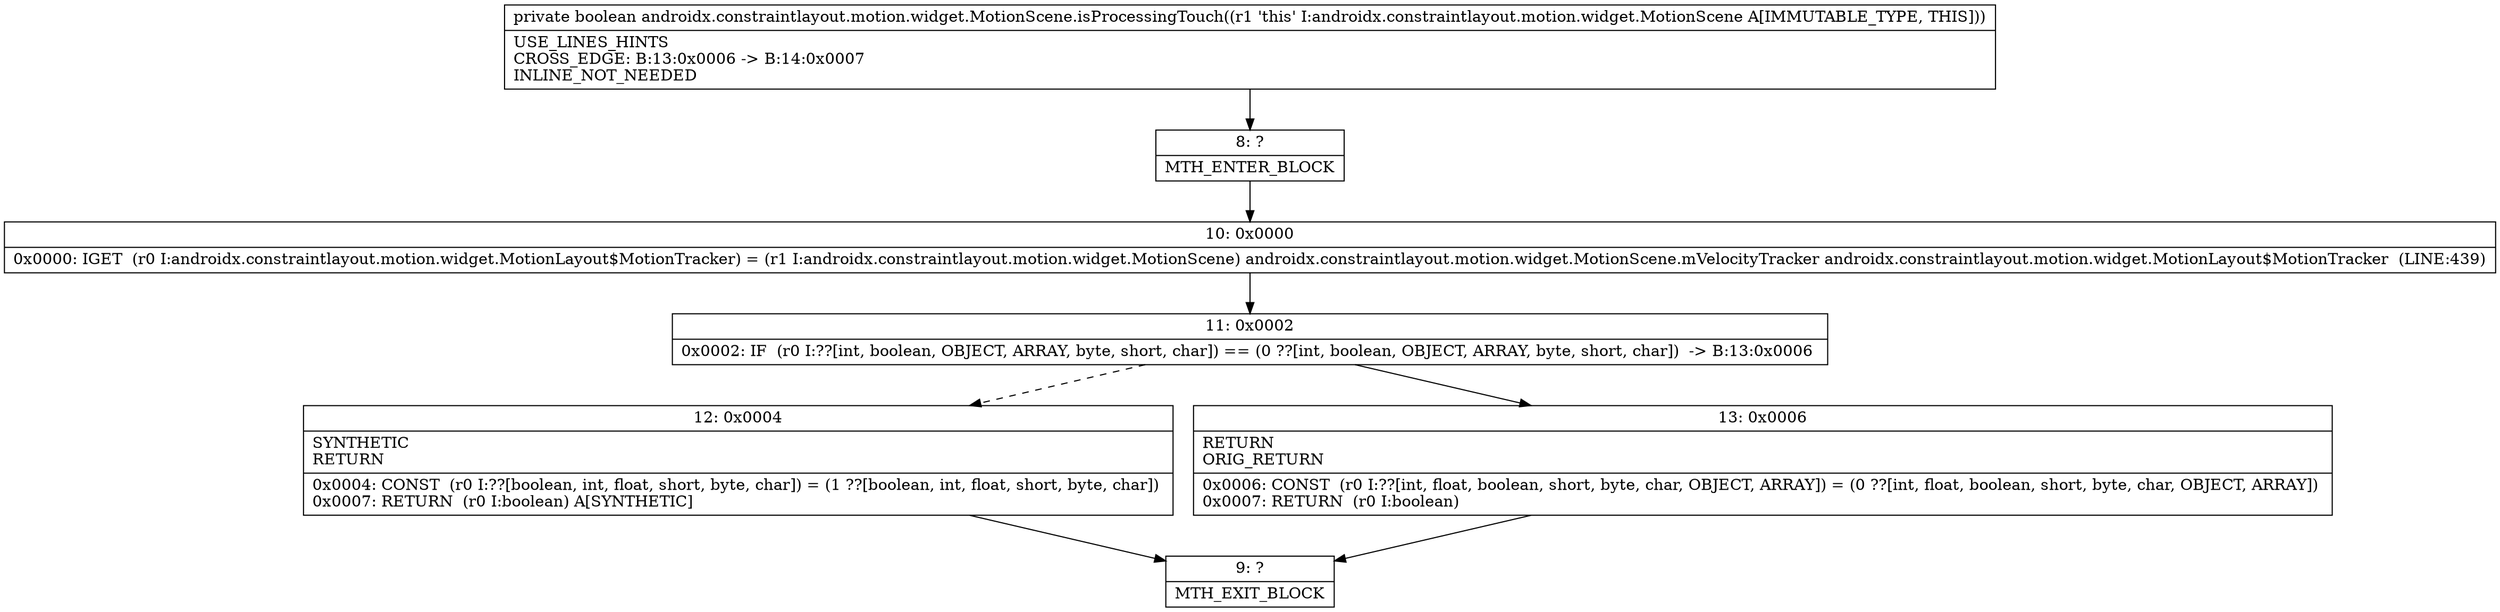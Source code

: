 digraph "CFG forandroidx.constraintlayout.motion.widget.MotionScene.isProcessingTouch()Z" {
Node_8 [shape=record,label="{8\:\ ?|MTH_ENTER_BLOCK\l}"];
Node_10 [shape=record,label="{10\:\ 0x0000|0x0000: IGET  (r0 I:androidx.constraintlayout.motion.widget.MotionLayout$MotionTracker) = (r1 I:androidx.constraintlayout.motion.widget.MotionScene) androidx.constraintlayout.motion.widget.MotionScene.mVelocityTracker androidx.constraintlayout.motion.widget.MotionLayout$MotionTracker  (LINE:439)\l}"];
Node_11 [shape=record,label="{11\:\ 0x0002|0x0002: IF  (r0 I:??[int, boolean, OBJECT, ARRAY, byte, short, char]) == (0 ??[int, boolean, OBJECT, ARRAY, byte, short, char])  \-\> B:13:0x0006 \l}"];
Node_12 [shape=record,label="{12\:\ 0x0004|SYNTHETIC\lRETURN\l|0x0004: CONST  (r0 I:??[boolean, int, float, short, byte, char]) = (1 ??[boolean, int, float, short, byte, char]) \l0x0007: RETURN  (r0 I:boolean) A[SYNTHETIC]\l}"];
Node_9 [shape=record,label="{9\:\ ?|MTH_EXIT_BLOCK\l}"];
Node_13 [shape=record,label="{13\:\ 0x0006|RETURN\lORIG_RETURN\l|0x0006: CONST  (r0 I:??[int, float, boolean, short, byte, char, OBJECT, ARRAY]) = (0 ??[int, float, boolean, short, byte, char, OBJECT, ARRAY]) \l0x0007: RETURN  (r0 I:boolean) \l}"];
MethodNode[shape=record,label="{private boolean androidx.constraintlayout.motion.widget.MotionScene.isProcessingTouch((r1 'this' I:androidx.constraintlayout.motion.widget.MotionScene A[IMMUTABLE_TYPE, THIS]))  | USE_LINES_HINTS\lCROSS_EDGE: B:13:0x0006 \-\> B:14:0x0007\lINLINE_NOT_NEEDED\l}"];
MethodNode -> Node_8;Node_8 -> Node_10;
Node_10 -> Node_11;
Node_11 -> Node_12[style=dashed];
Node_11 -> Node_13;
Node_12 -> Node_9;
Node_13 -> Node_9;
}

